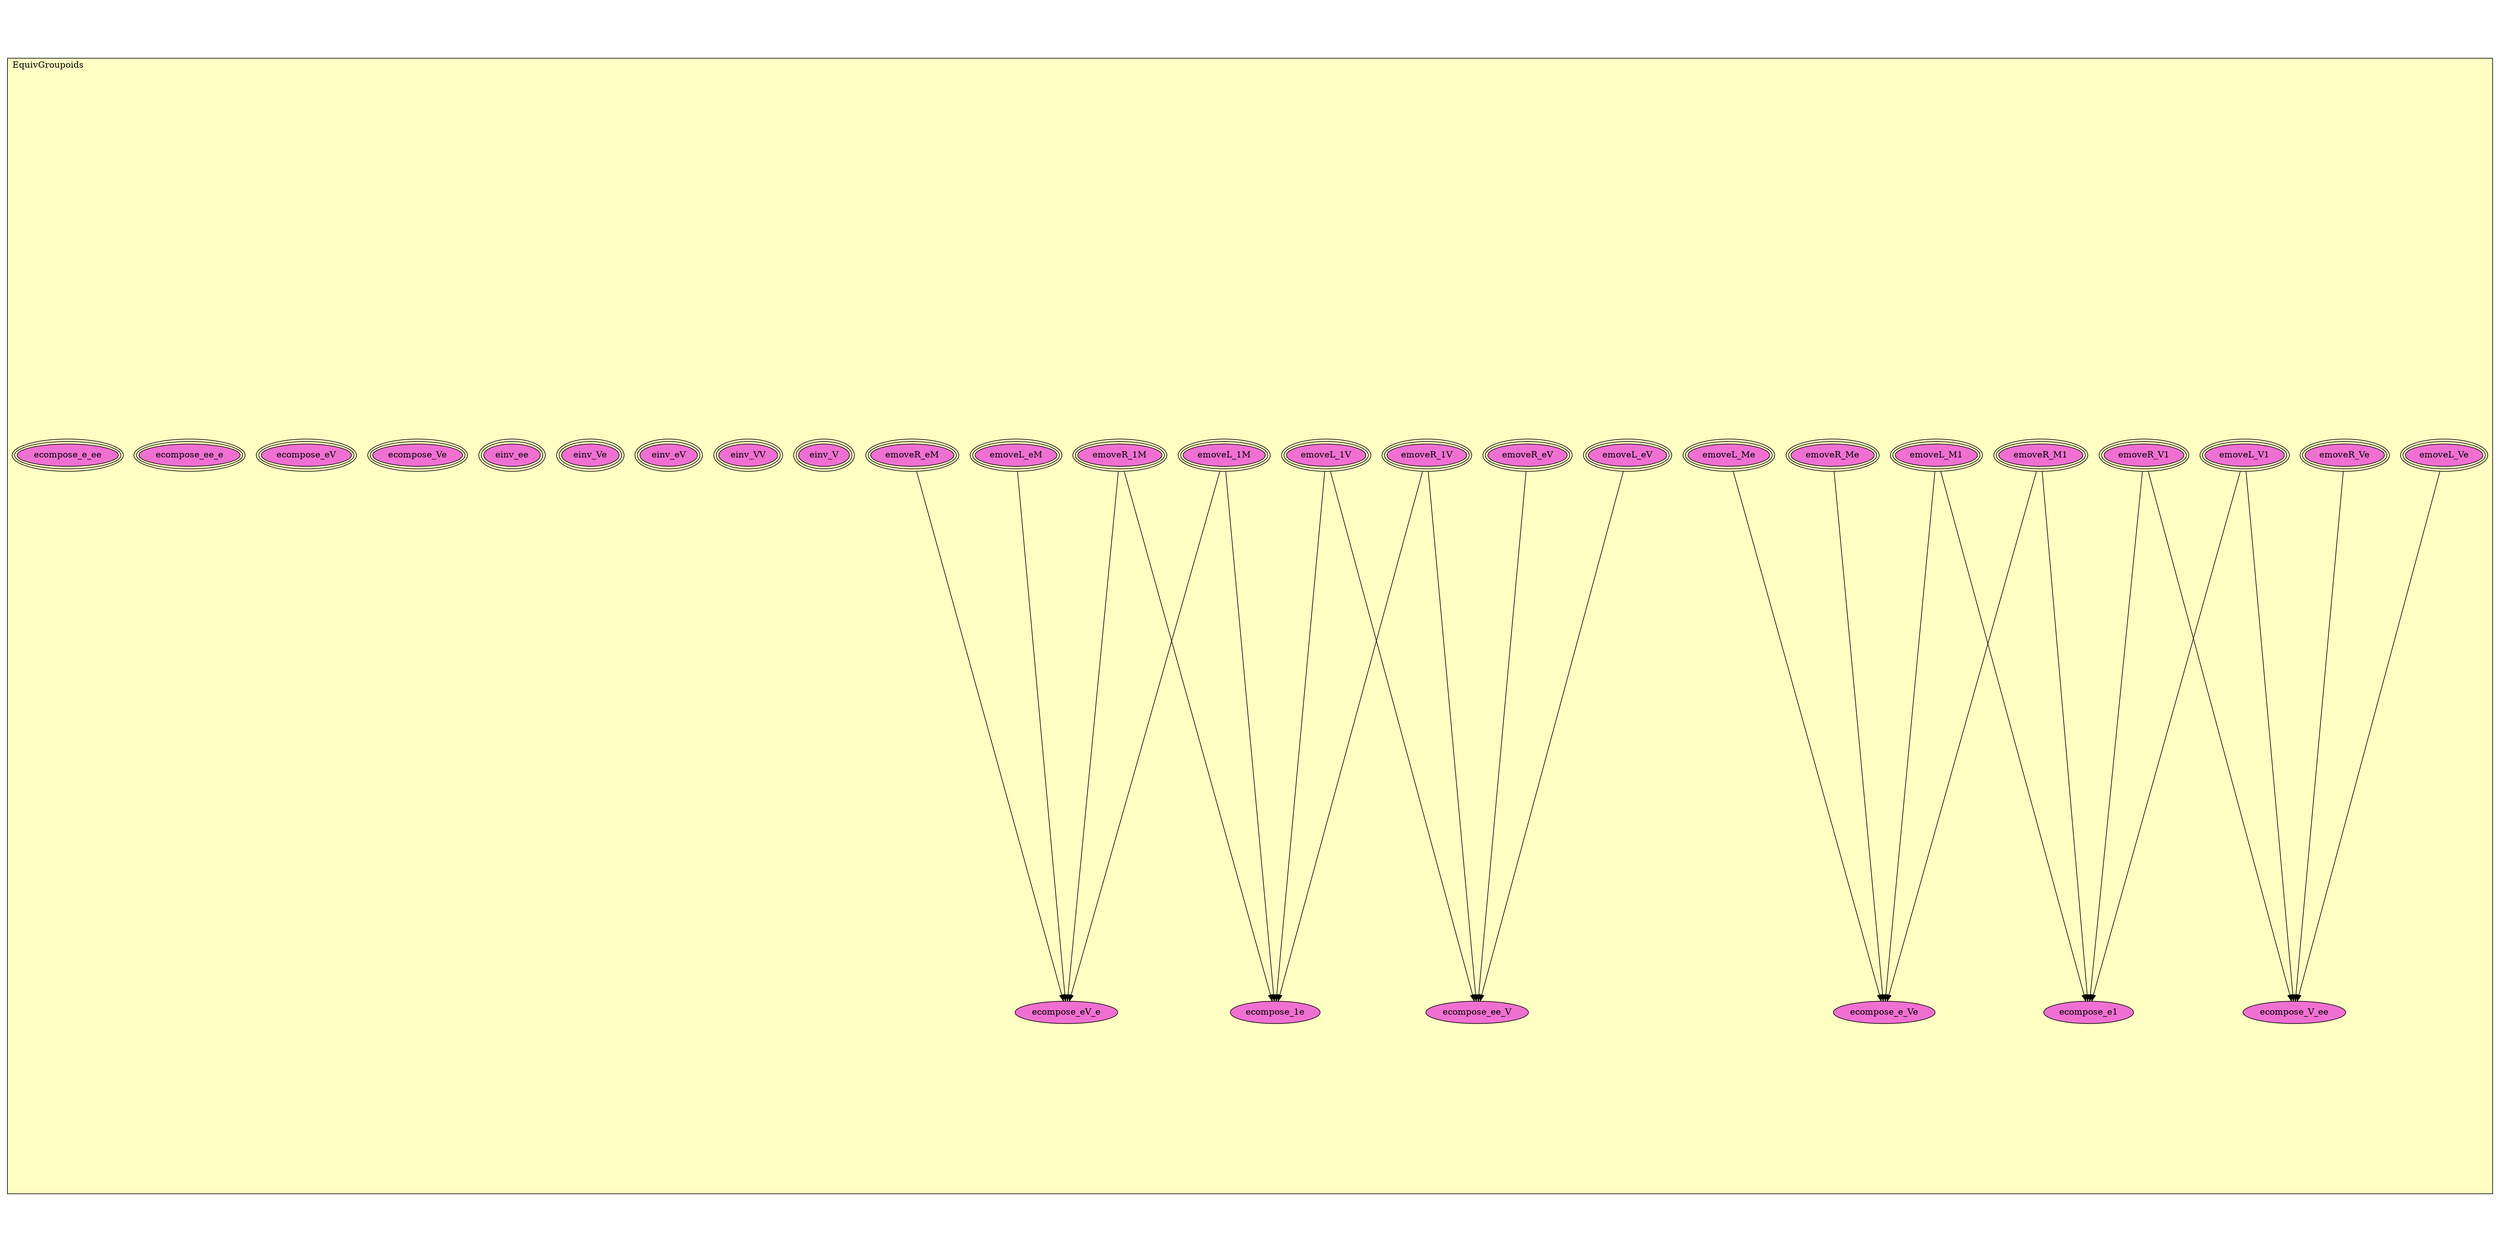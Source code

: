 digraph HoTT_EquivGroupoids {
  graph [ratio=0.5]
  node [style=filled]
EquivGroupoids_emoveR_V1 [label="emoveR_V1", URL=<EquivGroupoids.html#emoveR_V1>, peripheries=3, fillcolor="#F070D1"] ;
EquivGroupoids_emoveR_1V [label="emoveR_1V", URL=<EquivGroupoids.html#emoveR_1V>, peripheries=3, fillcolor="#F070D1"] ;
EquivGroupoids_emoveR_1M [label="emoveR_1M", URL=<EquivGroupoids.html#emoveR_1M>, peripheries=3, fillcolor="#F070D1"] ;
EquivGroupoids_emoveR_M1 [label="emoveR_M1", URL=<EquivGroupoids.html#emoveR_M1>, peripheries=3, fillcolor="#F070D1"] ;
EquivGroupoids_emoveL_V1 [label="emoveL_V1", URL=<EquivGroupoids.html#emoveL_V1>, peripheries=3, fillcolor="#F070D1"] ;
EquivGroupoids_emoveL_1V [label="emoveL_1V", URL=<EquivGroupoids.html#emoveL_1V>, peripheries=3, fillcolor="#F070D1"] ;
EquivGroupoids_emoveL_M1 [label="emoveL_M1", URL=<EquivGroupoids.html#emoveL_M1>, peripheries=3, fillcolor="#F070D1"] ;
EquivGroupoids_emoveL_1M [label="emoveL_1M", URL=<EquivGroupoids.html#emoveL_1M>, peripheries=3, fillcolor="#F070D1"] ;
EquivGroupoids_emoveL_eV [label="emoveL_eV", URL=<EquivGroupoids.html#emoveL_eV>, peripheries=3, fillcolor="#F070D1"] ;
EquivGroupoids_emoveL_Ve [label="emoveL_Ve", URL=<EquivGroupoids.html#emoveL_Ve>, peripheries=3, fillcolor="#F070D1"] ;
EquivGroupoids_emoveL_eM [label="emoveL_eM", URL=<EquivGroupoids.html#emoveL_eM>, peripheries=3, fillcolor="#F070D1"] ;
EquivGroupoids_emoveL_Me [label="emoveL_Me", URL=<EquivGroupoids.html#emoveL_Me>, peripheries=3, fillcolor="#F070D1"] ;
EquivGroupoids_emoveR_eV [label="emoveR_eV", URL=<EquivGroupoids.html#emoveR_eV>, peripheries=3, fillcolor="#F070D1"] ;
EquivGroupoids_emoveR_Ve [label="emoveR_Ve", URL=<EquivGroupoids.html#emoveR_Ve>, peripheries=3, fillcolor="#F070D1"] ;
EquivGroupoids_emoveR_eM [label="emoveR_eM", URL=<EquivGroupoids.html#emoveR_eM>, peripheries=3, fillcolor="#F070D1"] ;
EquivGroupoids_emoveR_Me [label="emoveR_Me", URL=<EquivGroupoids.html#emoveR_Me>, peripheries=3, fillcolor="#F070D1"] ;
EquivGroupoids_einv_V [label="einv_V", URL=<EquivGroupoids.html#einv_V>, peripheries=3, fillcolor="#F070D1"] ;
EquivGroupoids_einv_VV [label="einv_VV", URL=<EquivGroupoids.html#einv_VV>, peripheries=3, fillcolor="#F070D1"] ;
EquivGroupoids_einv_eV [label="einv_eV", URL=<EquivGroupoids.html#einv_eV>, peripheries=3, fillcolor="#F070D1"] ;
EquivGroupoids_einv_Ve [label="einv_Ve", URL=<EquivGroupoids.html#einv_Ve>, peripheries=3, fillcolor="#F070D1"] ;
EquivGroupoids_einv_ee [label="einv_ee", URL=<EquivGroupoids.html#einv_ee>, peripheries=3, fillcolor="#F070D1"] ;
EquivGroupoids_ecompose_eV_e [label="ecompose_eV_e", URL=<EquivGroupoids.html#ecompose_eV_e>, fillcolor="#F070D1"] ;
EquivGroupoids_ecompose_ee_V [label="ecompose_ee_V", URL=<EquivGroupoids.html#ecompose_ee_V>, fillcolor="#F070D1"] ;
EquivGroupoids_ecompose_e_Ve [label="ecompose_e_Ve", URL=<EquivGroupoids.html#ecompose_e_Ve>, fillcolor="#F070D1"] ;
EquivGroupoids_ecompose_V_ee [label="ecompose_V_ee", URL=<EquivGroupoids.html#ecompose_V_ee>, fillcolor="#F070D1"] ;
EquivGroupoids_ecompose_Ve [label="ecompose_Ve", URL=<EquivGroupoids.html#ecompose_Ve>, peripheries=3, fillcolor="#F070D1"] ;
EquivGroupoids_ecompose_eV [label="ecompose_eV", URL=<EquivGroupoids.html#ecompose_eV>, peripheries=3, fillcolor="#F070D1"] ;
EquivGroupoids_ecompose_ee_e [label="ecompose_ee_e", URL=<EquivGroupoids.html#ecompose_ee_e>, peripheries=3, fillcolor="#F070D1"] ;
EquivGroupoids_ecompose_e_ee [label="ecompose_e_ee", URL=<EquivGroupoids.html#ecompose_e_ee>, peripheries=3, fillcolor="#F070D1"] ;
EquivGroupoids_ecompose_1e [label="ecompose_1e", URL=<EquivGroupoids.html#ecompose_1e>, fillcolor="#F070D1"] ;
EquivGroupoids_ecompose_e1 [label="ecompose_e1", URL=<EquivGroupoids.html#ecompose_e1>, fillcolor="#F070D1"] ;
  EquivGroupoids_emoveR_V1 -> EquivGroupoids_ecompose_V_ee [] ;
  EquivGroupoids_emoveR_V1 -> EquivGroupoids_ecompose_e1 [] ;
  EquivGroupoids_emoveR_1V -> EquivGroupoids_ecompose_ee_V [] ;
  EquivGroupoids_emoveR_1V -> EquivGroupoids_ecompose_1e [] ;
  EquivGroupoids_emoveR_1M -> EquivGroupoids_ecompose_eV_e [] ;
  EquivGroupoids_emoveR_1M -> EquivGroupoids_ecompose_1e [] ;
  EquivGroupoids_emoveR_M1 -> EquivGroupoids_ecompose_e_Ve [] ;
  EquivGroupoids_emoveR_M1 -> EquivGroupoids_ecompose_e1 [] ;
  EquivGroupoids_emoveL_V1 -> EquivGroupoids_ecompose_V_ee [] ;
  EquivGroupoids_emoveL_V1 -> EquivGroupoids_ecompose_e1 [] ;
  EquivGroupoids_emoveL_1V -> EquivGroupoids_ecompose_ee_V [] ;
  EquivGroupoids_emoveL_1V -> EquivGroupoids_ecompose_1e [] ;
  EquivGroupoids_emoveL_M1 -> EquivGroupoids_ecompose_e_Ve [] ;
  EquivGroupoids_emoveL_M1 -> EquivGroupoids_ecompose_e1 [] ;
  EquivGroupoids_emoveL_1M -> EquivGroupoids_ecompose_eV_e [] ;
  EquivGroupoids_emoveL_1M -> EquivGroupoids_ecompose_1e [] ;
  EquivGroupoids_emoveL_eV -> EquivGroupoids_ecompose_ee_V [] ;
  EquivGroupoids_emoveL_Ve -> EquivGroupoids_ecompose_V_ee [] ;
  EquivGroupoids_emoveL_eM -> EquivGroupoids_ecompose_eV_e [] ;
  EquivGroupoids_emoveL_Me -> EquivGroupoids_ecompose_e_Ve [] ;
  EquivGroupoids_emoveR_eV -> EquivGroupoids_ecompose_ee_V [] ;
  EquivGroupoids_emoveR_Ve -> EquivGroupoids_ecompose_V_ee [] ;
  EquivGroupoids_emoveR_eM -> EquivGroupoids_ecompose_eV_e [] ;
  EquivGroupoids_emoveR_Me -> EquivGroupoids_ecompose_e_Ve [] ;
subgraph cluster_EquivGroupoids { label="EquivGroupoids"; fillcolor="#FFFFC3"; labeljust=l; style=filled 
EquivGroupoids_ecompose_e1; EquivGroupoids_ecompose_1e; EquivGroupoids_ecompose_e_ee; EquivGroupoids_ecompose_ee_e; EquivGroupoids_ecompose_eV; EquivGroupoids_ecompose_Ve; EquivGroupoids_ecompose_V_ee; EquivGroupoids_ecompose_e_Ve; EquivGroupoids_ecompose_ee_V; EquivGroupoids_ecompose_eV_e; EquivGroupoids_einv_ee; EquivGroupoids_einv_Ve; EquivGroupoids_einv_eV; EquivGroupoids_einv_VV; EquivGroupoids_einv_V; EquivGroupoids_emoveR_Me; EquivGroupoids_emoveR_eM; EquivGroupoids_emoveR_Ve; EquivGroupoids_emoveR_eV; EquivGroupoids_emoveL_Me; EquivGroupoids_emoveL_eM; EquivGroupoids_emoveL_Ve; EquivGroupoids_emoveL_eV; EquivGroupoids_emoveL_1M; EquivGroupoids_emoveL_M1; EquivGroupoids_emoveL_1V; EquivGroupoids_emoveL_V1; EquivGroupoids_emoveR_M1; EquivGroupoids_emoveR_1M; EquivGroupoids_emoveR_1V; EquivGroupoids_emoveR_V1; };
} /* END */
